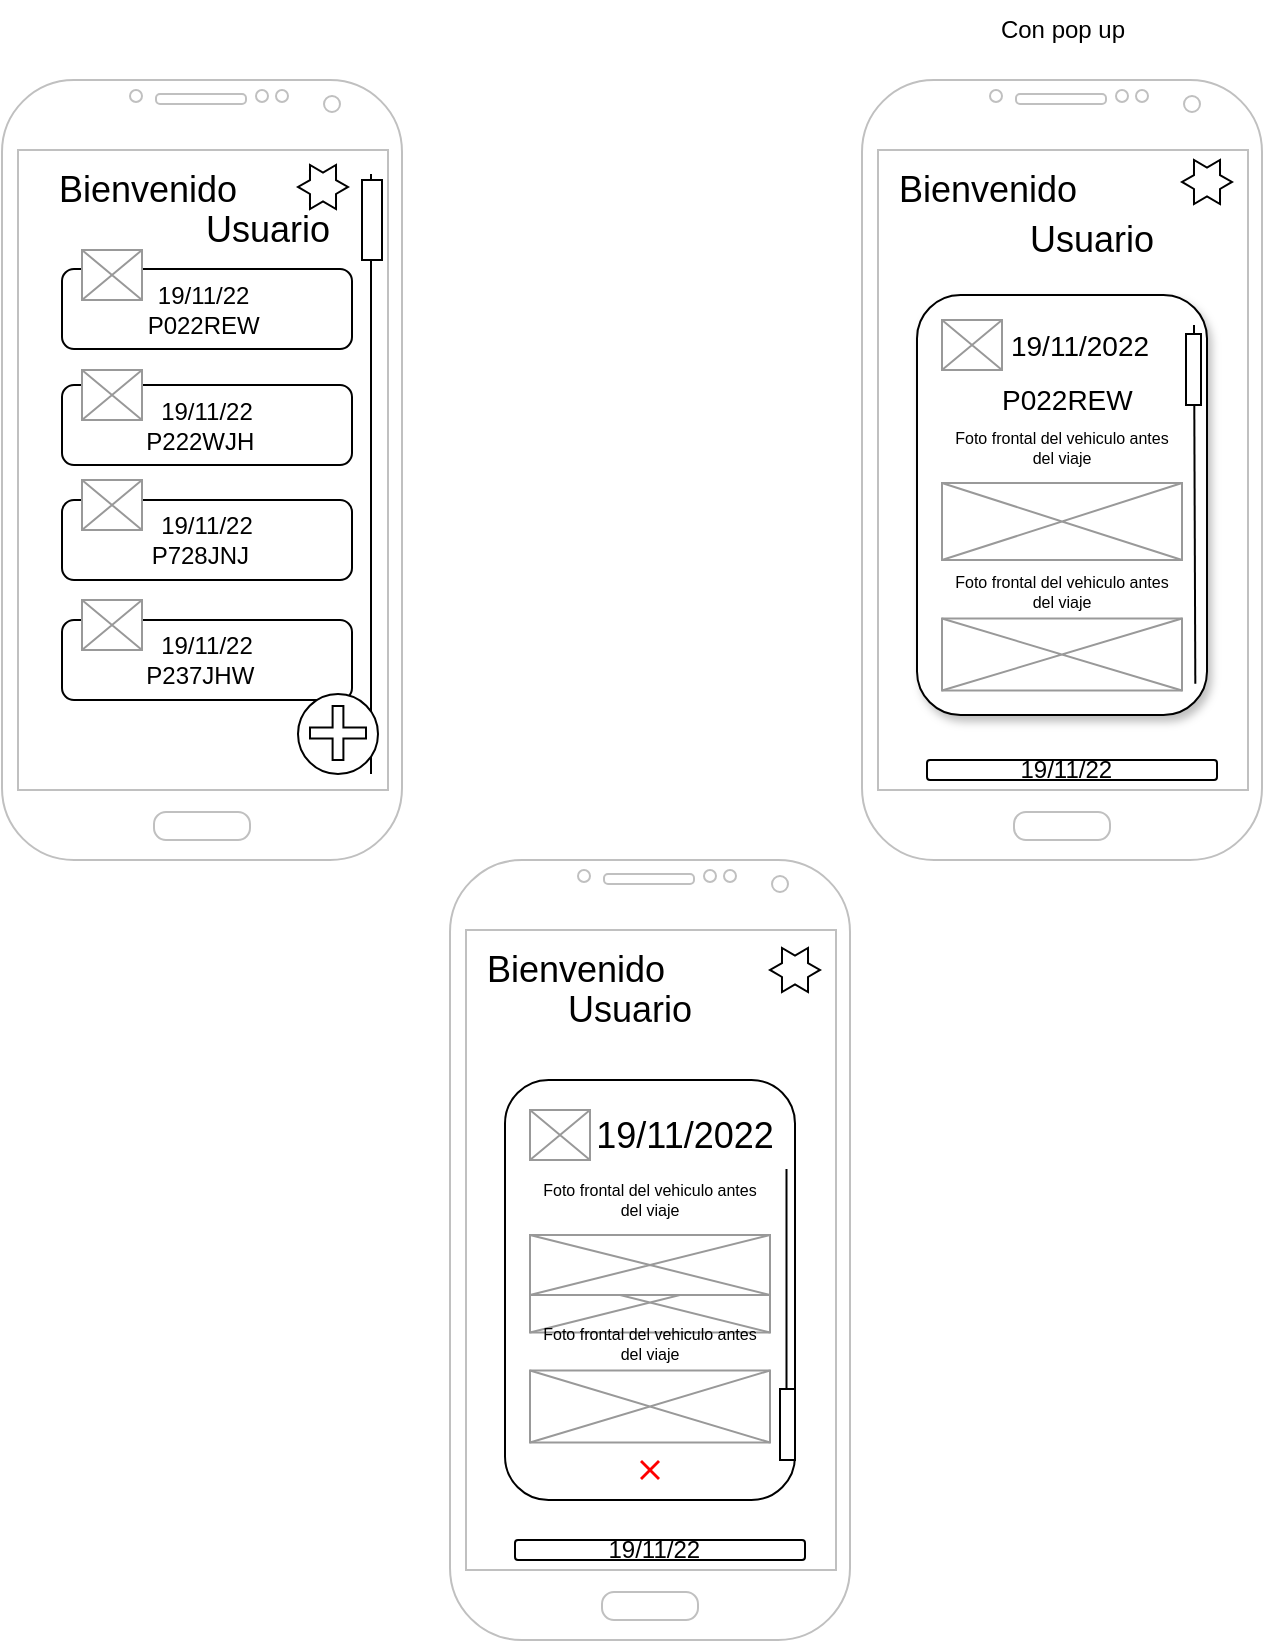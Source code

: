 <mxfile version="20.6.0" type="google" pages="3"><diagram id="Mir4NSCgKkW068wg_svU" name="Inicio"><mxGraphModel grid="1" page="1" gridSize="10" guides="1" tooltips="1" connect="1" arrows="1" fold="1" pageScale="1" pageWidth="827" pageHeight="1169" math="0" shadow="0"><root><mxCell id="0"/><mxCell id="1" parent="0"/><mxCell id="Hsv0gNlMVxsFG_u6er0G-47" value="" style="endArrow=none;html=1;rounded=0;" edge="1" parent="1"><mxGeometry width="50" height="50" relative="1" as="geometry"><mxPoint x="283.5" y="562" as="sourcePoint"/><mxPoint x="283.5" y="262" as="targetPoint"/></mxGeometry></mxCell><mxCell id="Hsv0gNlMVxsFG_u6er0G-44" value="&amp;nbsp;" style="rounded=1;whiteSpace=wrap;html=1;" vertex="1" parent="1"><mxGeometry x="350.5" y="715" width="145" height="210" as="geometry"/></mxCell><mxCell id="9HfjCJoLiWqvt3OTyEeu-1" value="19/11/22&lt;br&gt;P237JHW&amp;nbsp;&amp;nbsp;" style="rounded=1;whiteSpace=wrap;html=1;" vertex="1" parent="1"><mxGeometry x="129" y="485" width="145" height="40" as="geometry"/></mxCell><mxCell id="0w28H0SU_Vslm4xY9soq-1" value="" style="verticalLabelPosition=bottom;verticalAlign=top;html=1;shadow=0;dashed=0;strokeWidth=1;shape=mxgraph.android.phone2;strokeColor=#c0c0c0;" vertex="1" parent="1"><mxGeometry x="99" y="215" width="200" height="390" as="geometry"/></mxCell><mxCell id="0w28H0SU_Vslm4xY9soq-2" value="" style="verticalLabelPosition=bottom;verticalAlign=top;html=1;shadow=0;dashed=0;strokeWidth=1;shape=mxgraph.android.phone2;strokeColor=#c0c0c0;" vertex="1" parent="1"><mxGeometry x="529" y="215" width="200" height="390" as="geometry"/></mxCell><mxCell id="0w28H0SU_Vslm4xY9soq-3" value="Con pop up" style="text;html=1;align=center;verticalAlign=middle;resizable=0;points=[];autosize=1;strokeColor=none;fillColor=none;" vertex="1" parent="1"><mxGeometry x="584" y="175" width="90" height="30" as="geometry"/></mxCell><mxCell id="mq6-ECsuAQA9y_qQ09Rn-2" value="19/11/22&amp;nbsp;&lt;br&gt;P022REW&amp;nbsp;" style="rounded=1;whiteSpace=wrap;html=1;" vertex="1" parent="1"><mxGeometry x="129" y="309.5" width="145" height="40" as="geometry"/></mxCell><mxCell id="5WQeAcJ97ap_l_FQnICD-10" value="" style="verticalLabelPosition=bottom;shadow=0;dashed=0;align=center;html=1;verticalAlign=top;strokeWidth=1;shape=mxgraph.mockup.graphics.simpleIcon;strokeColor=#999999;" vertex="1" parent="1"><mxGeometry x="139" y="300" width="30" height="25" as="geometry"/></mxCell><mxCell id="mq6-ECsuAQA9y_qQ09Rn-11" value="19/11/22&lt;br&gt;P222WJH&amp;nbsp;&amp;nbsp;" style="rounded=1;whiteSpace=wrap;html=1;" vertex="1" parent="1"><mxGeometry x="129" y="367.5" width="145" height="40" as="geometry"/></mxCell><mxCell id="mq6-ECsuAQA9y_qQ09Rn-12" value="19/11/22&lt;br&gt;P728JNJ&amp;nbsp;&amp;nbsp;" style="rounded=1;whiteSpace=wrap;html=1;" vertex="1" parent="1"><mxGeometry x="129" y="425" width="145" height="40" as="geometry"/></mxCell><mxCell id="mq6-ECsuAQA9y_qQ09Rn-15" value="" style="verticalLabelPosition=bottom;shadow=0;dashed=0;align=center;html=1;verticalAlign=top;strokeWidth=1;shape=mxgraph.mockup.graphics.simpleIcon;strokeColor=#999999;" vertex="1" parent="1"><mxGeometry x="139" y="360" width="30" height="25" as="geometry"/></mxCell><mxCell id="mq6-ECsuAQA9y_qQ09Rn-16" value="" style="verticalLabelPosition=bottom;shadow=0;dashed=0;align=center;html=1;verticalAlign=top;strokeWidth=1;shape=mxgraph.mockup.graphics.simpleIcon;strokeColor=#999999;" vertex="1" parent="1"><mxGeometry x="139" y="415" width="30" height="25" as="geometry"/></mxCell><mxCell id="mq6-ECsuAQA9y_qQ09Rn-17" value="&lt;font style=&quot;font-size: 18px;&quot;&gt;Bienvenido&lt;/font&gt;" style="text;html=1;strokeColor=none;fillColor=none;align=center;verticalAlign=middle;whiteSpace=wrap;rounded=0;" vertex="1" parent="1"><mxGeometry x="141.5" y="255" width="60" height="30" as="geometry"/></mxCell><mxCell id="mq6-ECsuAQA9y_qQ09Rn-18" value="&lt;font style=&quot;font-size: 18px;&quot;&gt;Usuario&lt;/font&gt;" style="text;html=1;strokeColor=none;fillColor=none;align=center;verticalAlign=middle;whiteSpace=wrap;rounded=0;" vertex="1" parent="1"><mxGeometry x="201.5" y="275" width="60" height="30" as="geometry"/></mxCell><mxCell id="mq6-ECsuAQA9y_qQ09Rn-19" value="" style="ellipse;whiteSpace=wrap;html=1;aspect=fixed;fontFamily=Helvetica;fontSize=18;" vertex="1" parent="1"><mxGeometry x="247" y="522" width="40" height="40" as="geometry"/></mxCell><mxCell id="hfBi7ami4CKTy1qGqVXu-3" value="" style="shape=cross;whiteSpace=wrap;html=1;fontSize=12;" vertex="1" parent="1"><mxGeometry x="253" y="528" width="28" height="27" as="geometry"/></mxCell><mxCell id="9HfjCJoLiWqvt3OTyEeu-2" value="" style="verticalLabelPosition=bottom;shadow=0;dashed=0;align=center;html=1;verticalAlign=top;strokeWidth=1;shape=mxgraph.mockup.graphics.simpleIcon;strokeColor=#999999;" vertex="1" parent="1"><mxGeometry x="139" y="475" width="30" height="25" as="geometry"/></mxCell><mxCell id="Hsv0gNlMVxsFG_u6er0G-5" value="&amp;nbsp;" style="rounded=1;whiteSpace=wrap;html=1;shadow=1;fillColor=#FFFFFF;" vertex="1" parent="1"><mxGeometry x="556.5" y="322.5" width="145" height="210" as="geometry"/></mxCell><mxCell id="Hsv0gNlMVxsFG_u6er0G-6" value="&lt;font style=&quot;font-size: 18px;&quot;&gt;Bienvenido&lt;/font&gt;" style="text;html=1;strokeColor=none;fillColor=none;align=center;verticalAlign=middle;whiteSpace=wrap;rounded=0;" vertex="1" parent="1"><mxGeometry x="561.5" y="255" width="60" height="30" as="geometry"/></mxCell><mxCell id="Hsv0gNlMVxsFG_u6er0G-7" value="&lt;font style=&quot;font-size: 18px;&quot;&gt;Usuario&lt;/font&gt;" style="text;html=1;strokeColor=none;fillColor=none;align=center;verticalAlign=middle;whiteSpace=wrap;rounded=0;" vertex="1" parent="1"><mxGeometry x="614" y="279.5" width="60" height="30" as="geometry"/></mxCell><mxCell id="Hsv0gNlMVxsFG_u6er0G-8" value="" style="verticalLabelPosition=bottom;shadow=0;dashed=0;align=center;html=1;verticalAlign=top;strokeWidth=1;shape=mxgraph.mockup.graphics.simpleIcon;strokeColor=#999999;" vertex="1" parent="1"><mxGeometry x="569" y="335" width="30" height="25" as="geometry"/></mxCell><mxCell id="NlbexwSmHoVzpDLHniyV-3" value="19/11/22&amp;nbsp;&amp;nbsp;" style="rounded=1;whiteSpace=wrap;html=1;" vertex="1" parent="1"><mxGeometry x="561.5" y="555" width="145" height="10" as="geometry"/></mxCell><mxCell id="NlbexwSmHoVzpDLHniyV-4" value="19/11/2022" style="text;html=1;strokeColor=none;fillColor=none;align=center;verticalAlign=middle;whiteSpace=wrap;rounded=0;fontFamily=Helvetica;fontSize=14;" vertex="1" parent="1"><mxGeometry x="599" y="332.5" width="77.5" height="30" as="geometry"/></mxCell><mxCell id="Hsv0gNlMVxsFG_u6er0G-16" value="P022REW" style="text;html=1;strokeColor=none;fillColor=none;align=left;verticalAlign=middle;whiteSpace=wrap;rounded=0;fontFamily=Helvetica;fontSize=14;" vertex="1" parent="1"><mxGeometry x="596.5" y="360" width="65" height="30" as="geometry"/></mxCell><mxCell id="Hsv0gNlMVxsFG_u6er0G-17" value="" style="verticalLabelPosition=bottom;shadow=0;dashed=0;align=center;html=1;verticalAlign=top;strokeWidth=1;shape=mxgraph.mockup.graphics.simpleIcon;strokeColor=#999999;" vertex="1" parent="1"><mxGeometry x="569" y="416.5" width="120" height="38.5" as="geometry"/></mxCell><mxCell id="HRsHRpwnMoyBfNxtlakb-1" value="Foto frontal del vehiculo antes del viaje" style="text;html=1;strokeColor=none;fillColor=none;align=center;verticalAlign=middle;whiteSpace=wrap;rounded=0;fontSize=8;" vertex="1" parent="1"><mxGeometry x="569" y="399" width="120" as="geometry"/></mxCell><mxCell id="HRsHRpwnMoyBfNxtlakb-3" value="Foto frontal del vehiculo antes del viaje" style="text;html=1;strokeColor=none;fillColor=none;align=center;verticalAlign=middle;whiteSpace=wrap;rounded=0;fontSize=8;" vertex="1" parent="1"><mxGeometry x="569" y="470.25" width="120" as="geometry"/></mxCell><mxCell id="HRsHRpwnMoyBfNxtlakb-6" value="" style="verticalLabelPosition=bottom;shadow=0;dashed=0;align=center;html=1;verticalAlign=top;strokeWidth=1;shape=mxgraph.mockup.graphics.simpleIcon;strokeColor=#999999;" vertex="1" parent="1"><mxGeometry x="569" y="484.25" width="120" height="36" as="geometry"/></mxCell><mxCell id="Hsv0gNlMVxsFG_u6er0G-33" value="" style="verticalLabelPosition=bottom;verticalAlign=top;html=1;shadow=0;dashed=0;strokeWidth=1;shape=mxgraph.android.phone2;strokeColor=#c0c0c0;" vertex="1" parent="1"><mxGeometry x="323" y="605" width="200" height="390" as="geometry"/></mxCell><mxCell id="Hsv0gNlMVxsFG_u6er0G-34" value="&lt;font style=&quot;font-size: 18px;&quot;&gt;Bienvenido&lt;/font&gt;" style="text;html=1;strokeColor=none;fillColor=none;align=center;verticalAlign=middle;whiteSpace=wrap;rounded=0;" vertex="1" parent="1"><mxGeometry x="355.5" y="645" width="60" height="30" as="geometry"/></mxCell><mxCell id="Hsv0gNlMVxsFG_u6er0G-35" value="&lt;font style=&quot;font-size: 18px;&quot;&gt;Usuario&lt;/font&gt;" style="text;html=1;strokeColor=none;fillColor=none;align=center;verticalAlign=middle;whiteSpace=wrap;rounded=0;" vertex="1" parent="1"><mxGeometry x="383" y="665" width="60" height="30" as="geometry"/></mxCell><mxCell id="Hsv0gNlMVxsFG_u6er0G-36" value="" style="verticalLabelPosition=bottom;shadow=0;dashed=0;align=center;html=1;verticalAlign=top;strokeWidth=1;shape=mxgraph.mockup.graphics.simpleIcon;strokeColor=#999999;" vertex="1" parent="1"><mxGeometry x="363" y="730" width="30" height="25" as="geometry"/></mxCell><mxCell id="Hsv0gNlMVxsFG_u6er0G-37" value="19/11/22&amp;nbsp;&amp;nbsp;" style="rounded=1;whiteSpace=wrap;html=1;" vertex="1" parent="1"><mxGeometry x="355.5" y="945" width="145" height="10" as="geometry"/></mxCell><mxCell id="Hsv0gNlMVxsFG_u6er0G-38" value="19/11/2022" style="text;html=1;strokeColor=none;fillColor=none;align=center;verticalAlign=middle;whiteSpace=wrap;rounded=0;fontFamily=Helvetica;fontSize=18;" vertex="1" parent="1"><mxGeometry x="423" y="727.5" width="35" height="30" as="geometry"/></mxCell><mxCell id="Hsv0gNlMVxsFG_u6er0G-39" value="" style="verticalLabelPosition=bottom;shadow=0;dashed=0;align=center;html=1;verticalAlign=top;strokeWidth=1;shape=mxgraph.mockup.graphics.simpleIcon;strokeColor=#999999;" vertex="1" parent="1"><mxGeometry x="363" y="811.25" width="120" height="30" as="geometry"/></mxCell><mxCell id="Hsv0gNlMVxsFG_u6er0G-40" value="" style="verticalLabelPosition=bottom;shadow=0;dashed=0;align=center;html=1;verticalAlign=top;strokeWidth=1;shape=mxgraph.mockup.graphics.simpleIcon;strokeColor=#999999;" vertex="1" parent="1"><mxGeometry x="363" y="792.5" width="120" height="30" as="geometry"/></mxCell><mxCell id="Hsv0gNlMVxsFG_u6er0G-41" value="Foto frontal del vehiculo antes del viaje" style="text;html=1;strokeColor=none;fillColor=none;align=center;verticalAlign=middle;whiteSpace=wrap;rounded=0;fontSize=8;" vertex="1" parent="1"><mxGeometry x="363" y="775" width="120" as="geometry"/></mxCell><mxCell id="Hsv0gNlMVxsFG_u6er0G-42" value="Foto frontal del vehiculo antes del viaje" style="text;html=1;strokeColor=none;fillColor=none;align=center;verticalAlign=middle;whiteSpace=wrap;rounded=0;fontSize=8;" vertex="1" parent="1"><mxGeometry x="363" y="846.25" width="120" as="geometry"/></mxCell><mxCell id="Hsv0gNlMVxsFG_u6er0G-43" value="" style="verticalLabelPosition=bottom;shadow=0;dashed=0;align=center;html=1;verticalAlign=top;strokeWidth=1;shape=mxgraph.mockup.graphics.simpleIcon;strokeColor=#999999;" vertex="1" parent="1"><mxGeometry x="363" y="860.25" width="120" height="36" as="geometry"/></mxCell><mxCell id="Hsv0gNlMVxsFG_u6er0G-45" value="" style="shape=mxgraph.mockup.markup.redX;fillColor=#ff0000;html=1;shadow=0;strokeColor=none;" vertex="1" parent="1"><mxGeometry x="418" y="905" width="10" height="10" as="geometry"/></mxCell><mxCell id="Hsv0gNlMVxsFG_u6er0G-46" value="" style="rounded=0;whiteSpace=wrap;html=1;" vertex="1" parent="1"><mxGeometry x="279" y="265" width="10" height="40" as="geometry"/></mxCell><mxCell id="Hsv0gNlMVxsFG_u6er0G-48" value="" style="rounded=0;whiteSpace=wrap;html=1;" vertex="1" parent="1"><mxGeometry x="488" y="869.5" width="7.5" height="35.5" as="geometry"/></mxCell><mxCell id="Hsv0gNlMVxsFG_u6er0G-49" value="" style="endArrow=none;html=1;rounded=0;" edge="1" parent="1"><mxGeometry width="50" height="50" relative="1" as="geometry"><mxPoint x="491.25" y="869.5" as="sourcePoint"/><mxPoint x="491.25" y="759.5" as="targetPoint"/></mxGeometry></mxCell><mxCell id="G2D_XKTCyL5gmWOumFjw-1" value="" style="endArrow=none;html=1;rounded=0;" edge="1" parent="1"><mxGeometry width="50" height="50" relative="1" as="geometry"><mxPoint x="695.66" y="516.88" as="sourcePoint"/><mxPoint x="695" y="337.5" as="targetPoint"/></mxGeometry></mxCell><mxCell id="RmQ-XWVfGqrOhx9-m65r-2" value="" style="rounded=0;whiteSpace=wrap;html=1;" vertex="1" parent="1"><mxGeometry x="691" y="342" width="7.5" height="35.5" as="geometry"/></mxCell><mxCell id="NlbexwSmHoVzpDLHniyV-14" value="" style="verticalLabelPosition=bottom;verticalAlign=top;html=1;shape=mxgraph.basic.6_point_star;shadow=0;fontFamily=Helvetica;fontSize=18;fillColor=#FFFFFF;" vertex="1" parent="1"><mxGeometry x="247" y="257.5" width="25" height="22" as="geometry"/></mxCell><mxCell id="NlbexwSmHoVzpDLHniyV-15" value="" style="verticalLabelPosition=bottom;verticalAlign=top;html=1;shape=mxgraph.basic.6_point_star;shadow=0;fontFamily=Helvetica;fontSize=18;fillColor=#FFFFFF;" vertex="1" parent="1"><mxGeometry x="689" y="255" width="25" height="22" as="geometry"/></mxCell><mxCell id="NlbexwSmHoVzpDLHniyV-16" value="" style="verticalLabelPosition=bottom;verticalAlign=top;html=1;shape=mxgraph.basic.6_point_star;shadow=0;fontFamily=Helvetica;fontSize=18;fillColor=#FFFFFF;" vertex="1" parent="1"><mxGeometry x="483" y="649" width="25" height="22" as="geometry"/></mxCell></root></mxGraphModel></diagram><diagram id="PgN4xT9b9QssbVEdgjSU" name="Registro viaje"><mxGraphModel grid="1" page="1" gridSize="10" guides="1" tooltips="1" connect="1" arrows="1" fold="1" pageScale="1" pageWidth="1169" pageHeight="827" math="0" shadow="0"><root><mxCell id="0"/><mxCell id="1" parent="0"/><mxCell id="tdo2v_a6zTF1dHkkLlSI-1" value="" style="ellipse;whiteSpace=wrap;html=1;aspect=fixed;fontFamily=Helvetica;fontSize=18;" vertex="1" parent="1"><mxGeometry x="481" y="201" width="34" height="34" as="geometry"/></mxCell><mxCell id="rs3f3FplChpNiKovf1D1-11" value="" style="endArrow=none;html=1;rounded=0;" edge="1" parent="1"><mxGeometry width="50" height="50" relative="1" as="geometry"><mxPoint x="695" y="608" as="sourcePoint"/><mxPoint x="695" y="218" as="targetPoint"/></mxGeometry></mxCell><mxCell id="zGqiQ7AY5eeOQgb2oQKD-1" value="" style="verticalLabelPosition=bottom;verticalAlign=top;html=1;shadow=0;dashed=0;strokeWidth=1;shape=mxgraph.android.phone2;strokeColor=#c0c0c0;" vertex="1" parent="1"><mxGeometry x="457" y="144" width="255" height="539" as="geometry"/></mxCell><mxCell id="zGqiQ7AY5eeOQgb2oQKD-2" value="" style="rounded=0;whiteSpace=wrap;html=1;" vertex="1" parent="1"><mxGeometry x="530" y="240" width="150" height="20" as="geometry"/></mxCell><mxCell id="zGqiQ7AY5eeOQgb2oQKD-3" value="Placa:" style="text;html=1;align=center;verticalAlign=middle;resizable=0;points=[];autosize=1;strokeColor=none;fillColor=none;" vertex="1" parent="1"><mxGeometry x="475" y="235" width="60" height="30" as="geometry"/></mxCell><mxCell id="rs3f3FplChpNiKovf1D1-1" value="Registro de viaje" style="text;html=1;strokeColor=none;fillColor=none;align=center;verticalAlign=middle;whiteSpace=wrap;rounded=0;" vertex="1" parent="1"><mxGeometry x="505" y="200" width="160" height="30" as="geometry"/></mxCell><mxCell id="zGqiQ7AY5eeOQgb2oQKD-4" value="&lt;span style=&quot;font-size: 12px;&quot;&gt;Subir&lt;br&gt;&lt;/span&gt;" style="strokeWidth=1;shadow=0;dashed=0;align=center;html=1;shape=mxgraph.mockup.buttons.button;strokeColor=#666666;fontColor=#ffffff;mainText=;buttonStyle=round;fontSize=17;fontStyle=1;fillColor=#008cff;whiteSpace=wrap;" vertex="1" parent="1"><mxGeometry x="525" y="310" width="120" height="30" as="geometry"/></mxCell><mxCell id="rs3f3FplChpNiKovf1D1-2" value="Foto frontal del vehiculo antes del viaje" style="text;html=1;strokeColor=none;fillColor=none;align=center;verticalAlign=middle;whiteSpace=wrap;rounded=0;fontSize=11;" vertex="1" parent="1"><mxGeometry x="482" y="276" width="205" height="20" as="geometry"/></mxCell><mxCell id="zGqiQ7AY5eeOQgb2oQKD-5" value="" style="verticalLabelPosition=bottom;shadow=0;dashed=0;align=center;html=1;verticalAlign=top;strokeWidth=1;shape=mxgraph.mockup.graphics.simpleIcon;strokeColor=#999999;fontSize=12;" vertex="1" parent="1"><mxGeometry x="505" y="360" width="160" height="150" as="geometry"/></mxCell><mxCell id="zGqiQ7AY5eeOQgb2oQKD-6" value="Repite el mismo diseño para la foto lateral, kilometraje, llantas, y desperfectos.&lt;br&gt;&lt;br&gt;Los desperfectos son opcionales&lt;br&gt;&lt;br&gt;El cuadro del preview aparece únicamente después de que se haya subido una imagen" style="strokeWidth=1;shadow=0;dashed=0;align=center;html=1;shape=mxgraph.mockup.text.stickyNote2;fontColor=#666666;mainText=;fontSize=17;whiteSpace=wrap;fillColor=#ffffcc;strokeColor=#F62E00;" vertex="1" parent="1"><mxGeometry x="760" y="255" width="330" height="295" as="geometry"/></mxCell><mxCell id="zGqiQ7AY5eeOQgb2oQKD-7" value="Subir reporte" style="strokeWidth=1;shadow=0;dashed=0;align=center;html=1;shape=mxgraph.mockup.buttons.button;strokeColor=#666666;fontColor=#ffffff;mainText=;buttonStyle=round;fontSize=17;fontStyle=1;fillColor=#008cff;whiteSpace=wrap;" vertex="1" parent="1"><mxGeometry x="515" y="590" width="150" height="30" as="geometry"/></mxCell><mxCell id="zGqiQ7AY5eeOQgb2oQKD-8" value="..." style="text;html=1;align=center;verticalAlign=middle;resizable=0;points=[];autosize=1;strokeColor=none;fillColor=none;fontSize=12;" vertex="1" parent="1"><mxGeometry x="570" y="535" width="30" height="30" as="geometry"/></mxCell><mxCell id="rs3f3FplChpNiKovf1D1-10" value="" style="rounded=0;whiteSpace=wrap;html=1;" vertex="1" parent="1"><mxGeometry x="690" y="226" width="9.5" height="60" as="geometry"/></mxCell><mxCell id="qgPS1SoOGN0cICc4wnDM-1" value="" style="shape=singleArrow;direction=west;whiteSpace=wrap;html=1;fontSize=12;arrowWidth=0.277;arrowSize=0.393;" vertex="1" parent="1"><mxGeometry x="485.5" y="211" width="25" height="15" as="geometry"/></mxCell></root></mxGraphModel></diagram><diagram id="jxm-MbqUp3shYnUeGTxQ" name="diagrama entidad relacion"><mxGraphModel grid="1" page="1" gridSize="10" guides="1" tooltips="1" connect="1" arrows="1" fold="1" pageScale="1" pageWidth="1169" pageHeight="827" math="0" shadow="0"><root><mxCell id="0"/><mxCell id="1" parent="0"/><mxCell id="Stzy_bg94VibChHIeE0J-1" value="" style="edgeStyle=entityRelationEdgeStyle;endArrow=ERzeroToMany;startArrow=ERone;endFill=1;startFill=0;" edge="1" parent="1" source="Stzy_bg94VibChHIeE0J-3" target="Stzy_bg94VibChHIeE0J-16"><mxGeometry width="100" height="100" relative="1" as="geometry"><mxPoint x="400" y="180" as="sourcePoint"/><mxPoint x="460" y="205" as="targetPoint"/></mxGeometry></mxCell><mxCell id="Stzy_bg94VibChHIeE0J-2" value="Vehiculo" style="shape=table;startSize=30;container=1;collapsible=1;childLayout=tableLayout;fixedRows=1;rowLines=0;fontStyle=1;align=center;resizeLast=1;" vertex="1" parent="1"><mxGeometry x="380" y="180" width="250" height="150" as="geometry"/></mxCell><mxCell id="Stzy_bg94VibChHIeE0J-3" value="" style="shape=partialRectangle;collapsible=0;dropTarget=0;pointerEvents=0;fillColor=none;points=[[0,0.5],[1,0.5]];portConstraint=eastwest;top=0;left=0;right=0;bottom=1;" vertex="1" parent="Stzy_bg94VibChHIeE0J-2"><mxGeometry y="30" width="250" height="30" as="geometry"/></mxCell><mxCell id="Stzy_bg94VibChHIeE0J-4" value="PK" style="shape=partialRectangle;overflow=hidden;connectable=0;fillColor=none;top=0;left=0;bottom=0;right=0;fontStyle=1;" vertex="1" parent="Stzy_bg94VibChHIeE0J-3"><mxGeometry width="30" height="30" as="geometry"><mxRectangle width="30" height="30" as="alternateBounds"/></mxGeometry></mxCell><mxCell id="Stzy_bg94VibChHIeE0J-5" value="id" style="shape=partialRectangle;overflow=hidden;connectable=0;fillColor=none;top=0;left=0;bottom=0;right=0;align=left;spacingLeft=6;fontStyle=5;" vertex="1" parent="Stzy_bg94VibChHIeE0J-3"><mxGeometry x="30" width="220" height="30" as="geometry"><mxRectangle width="220" height="30" as="alternateBounds"/></mxGeometry></mxCell><mxCell id="Stzy_bg94VibChHIeE0J-6" value="" style="shape=partialRectangle;collapsible=0;dropTarget=0;pointerEvents=0;fillColor=none;points=[[0,0.5],[1,0.5]];portConstraint=eastwest;top=0;left=0;right=0;bottom=0;" vertex="1" parent="Stzy_bg94VibChHIeE0J-2"><mxGeometry y="60" width="250" height="30" as="geometry"/></mxCell><mxCell id="Stzy_bg94VibChHIeE0J-7" value="" style="shape=partialRectangle;overflow=hidden;connectable=0;fillColor=none;top=0;left=0;bottom=0;right=0;" vertex="1" parent="Stzy_bg94VibChHIeE0J-6"><mxGeometry width="30" height="30" as="geometry"><mxRectangle width="30" height="30" as="alternateBounds"/></mxGeometry></mxCell><mxCell id="Stzy_bg94VibChHIeE0J-8" value="" style="shape=partialRectangle;overflow=hidden;connectable=0;fillColor=none;top=0;left=0;bottom=0;right=0;align=left;spacingLeft=6;" vertex="1" parent="Stzy_bg94VibChHIeE0J-6"><mxGeometry x="30" width="220" height="30" as="geometry"><mxRectangle width="220" height="30" as="alternateBounds"/></mxGeometry></mxCell><mxCell id="Stzy_bg94VibChHIeE0J-9" value="" style="shape=partialRectangle;collapsible=0;dropTarget=0;pointerEvents=0;fillColor=none;points=[[0,0.5],[1,0.5]];portConstraint=eastwest;top=0;left=0;right=0;bottom=0;" vertex="1" parent="Stzy_bg94VibChHIeE0J-2"><mxGeometry y="90" width="250" height="30" as="geometry"/></mxCell><mxCell id="Stzy_bg94VibChHIeE0J-10" value="" style="shape=partialRectangle;overflow=hidden;connectable=0;fillColor=none;top=0;left=0;bottom=0;right=0;" vertex="1" parent="Stzy_bg94VibChHIeE0J-9"><mxGeometry width="30" height="30" as="geometry"><mxRectangle width="30" height="30" as="alternateBounds"/></mxGeometry></mxCell><mxCell id="Stzy_bg94VibChHIeE0J-11" value="" style="shape=partialRectangle;overflow=hidden;connectable=0;fillColor=none;top=0;left=0;bottom=0;right=0;align=left;spacingLeft=6;" vertex="1" parent="Stzy_bg94VibChHIeE0J-9"><mxGeometry x="30" width="220" height="30" as="geometry"><mxRectangle width="220" height="30" as="alternateBounds"/></mxGeometry></mxCell><mxCell id="Stzy_bg94VibChHIeE0J-12" value="Viaje" style="shape=table;startSize=30;container=1;collapsible=1;childLayout=tableLayout;fixedRows=1;rowLines=0;fontStyle=1;align=center;resizeLast=1;" vertex="1" parent="1"><mxGeometry x="380" y="360" width="250" height="300" as="geometry"/></mxCell><mxCell id="Stzy_bg94VibChHIeE0J-13" value="" style="shape=partialRectangle;collapsible=0;dropTarget=0;pointerEvents=0;fillColor=none;points=[[0,0.5],[1,0.5]];portConstraint=eastwest;top=0;left=0;right=0;bottom=1;" vertex="1" parent="Stzy_bg94VibChHIeE0J-12"><mxGeometry y="30" width="250" height="30" as="geometry"/></mxCell><mxCell id="Stzy_bg94VibChHIeE0J-14" value="PK" style="shape=partialRectangle;overflow=hidden;connectable=0;fillColor=none;top=0;left=0;bottom=0;right=0;fontStyle=1;" vertex="1" parent="Stzy_bg94VibChHIeE0J-13"><mxGeometry width="30" height="30" as="geometry"><mxRectangle width="30" height="30" as="alternateBounds"/></mxGeometry></mxCell><mxCell id="Stzy_bg94VibChHIeE0J-15" value="id" style="shape=partialRectangle;overflow=hidden;connectable=0;fillColor=none;top=0;left=0;bottom=0;right=0;align=left;spacingLeft=6;fontStyle=5;" vertex="1" parent="Stzy_bg94VibChHIeE0J-13"><mxGeometry x="30" width="220" height="30" as="geometry"><mxRectangle width="220" height="30" as="alternateBounds"/></mxGeometry></mxCell><mxCell id="Stzy_bg94VibChHIeE0J-16" value="" style="shape=partialRectangle;collapsible=0;dropTarget=0;pointerEvents=0;fillColor=none;points=[[0,0.5],[1,0.5]];portConstraint=eastwest;top=0;left=0;right=0;bottom=0;" vertex="1" parent="Stzy_bg94VibChHIeE0J-12"><mxGeometry y="60" width="250" height="30" as="geometry"/></mxCell><mxCell id="Stzy_bg94VibChHIeE0J-17" value="FK" style="shape=partialRectangle;overflow=hidden;connectable=0;fillColor=none;top=0;left=0;bottom=0;right=0;" vertex="1" parent="Stzy_bg94VibChHIeE0J-16"><mxGeometry width="30" height="30" as="geometry"><mxRectangle width="30" height="30" as="alternateBounds"/></mxGeometry></mxCell><mxCell id="Stzy_bg94VibChHIeE0J-18" value="piloto_id int NOT NULL" style="shape=partialRectangle;overflow=hidden;connectable=0;fillColor=none;top=0;left=0;bottom=0;right=0;align=left;spacingLeft=6;" vertex="1" parent="Stzy_bg94VibChHIeE0J-16"><mxGeometry x="30" width="220" height="30" as="geometry"><mxRectangle width="220" height="30" as="alternateBounds"/></mxGeometry></mxCell><mxCell id="Stzy_bg94VibChHIeE0J-19" value="" style="shape=partialRectangle;collapsible=0;dropTarget=0;pointerEvents=0;fillColor=none;points=[[0,0.5],[1,0.5]];portConstraint=eastwest;top=0;left=0;right=0;bottom=0;" vertex="1" parent="Stzy_bg94VibChHIeE0J-12"><mxGeometry y="90" width="250" height="30" as="geometry"/></mxCell><mxCell id="Stzy_bg94VibChHIeE0J-20" value="" style="shape=partialRectangle;overflow=hidden;connectable=0;fillColor=none;top=0;left=0;bottom=0;right=0;" vertex="1" parent="Stzy_bg94VibChHIeE0J-19"><mxGeometry width="30" height="30" as="geometry"><mxRectangle width="30" height="30" as="alternateBounds"/></mxGeometry></mxCell><mxCell id="Stzy_bg94VibChHIeE0J-21" value="vehiculo_id int NOT NULL" style="shape=partialRectangle;overflow=hidden;connectable=0;fillColor=none;top=0;left=0;bottom=0;right=0;align=left;spacingLeft=6;" vertex="1" parent="Stzy_bg94VibChHIeE0J-19"><mxGeometry x="30" width="220" height="30" as="geometry"><mxRectangle width="220" height="30" as="alternateBounds"/></mxGeometry></mxCell><mxCell id="Stzy_bg94VibChHIeE0J-22" value="Piloto" style="shape=table;startSize=30;container=1;collapsible=1;childLayout=tableLayout;fixedRows=1;rowLines=0;fontStyle=1;align=center;resizeLast=1;" vertex="1" parent="1"><mxGeometry x="60" y="150" width="250" height="210" as="geometry"/></mxCell><mxCell id="Stzy_bg94VibChHIeE0J-23" value="" style="shape=partialRectangle;collapsible=0;dropTarget=0;pointerEvents=0;fillColor=none;points=[[0,0.5],[1,0.5]];portConstraint=eastwest;top=0;left=0;right=0;bottom=1;" vertex="1" parent="Stzy_bg94VibChHIeE0J-22"><mxGeometry y="30" width="250" height="30" as="geometry"/></mxCell><mxCell id="Stzy_bg94VibChHIeE0J-24" value="PK" style="shape=partialRectangle;overflow=hidden;connectable=0;fillColor=none;top=0;left=0;bottom=0;right=0;fontStyle=1;" vertex="1" parent="Stzy_bg94VibChHIeE0J-23"><mxGeometry width="30" height="30" as="geometry"><mxRectangle width="30" height="30" as="alternateBounds"/></mxGeometry></mxCell><mxCell id="Stzy_bg94VibChHIeE0J-25" value="id" style="shape=partialRectangle;overflow=hidden;connectable=0;fillColor=none;top=0;left=0;bottom=0;right=0;align=left;spacingLeft=6;fontStyle=5;" vertex="1" parent="Stzy_bg94VibChHIeE0J-23"><mxGeometry x="30" width="220" height="30" as="geometry"><mxRectangle width="220" height="30" as="alternateBounds"/></mxGeometry></mxCell><mxCell id="Stzy_bg94VibChHIeE0J-26" value="" style="shape=partialRectangle;collapsible=0;dropTarget=0;pointerEvents=0;fillColor=none;points=[[0,0.5],[1,0.5]];portConstraint=eastwest;top=0;left=0;right=0;bottom=0;" vertex="1" parent="Stzy_bg94VibChHIeE0J-22"><mxGeometry y="60" width="250" height="30" as="geometry"/></mxCell><mxCell id="Stzy_bg94VibChHIeE0J-27" value="" style="shape=partialRectangle;overflow=hidden;connectable=0;fillColor=none;top=0;left=0;bottom=0;right=0;" vertex="1" parent="Stzy_bg94VibChHIeE0J-26"><mxGeometry width="30" height="30" as="geometry"><mxRectangle width="30" height="30" as="alternateBounds"/></mxGeometry></mxCell><mxCell id="Stzy_bg94VibChHIeE0J-28" value="nombres char(50) NOT NULL" style="shape=partialRectangle;overflow=hidden;connectable=0;fillColor=none;top=0;left=0;bottom=0;right=0;align=left;spacingLeft=6;" vertex="1" parent="Stzy_bg94VibChHIeE0J-26"><mxGeometry x="30" width="220" height="30" as="geometry"><mxRectangle width="220" height="30" as="alternateBounds"/></mxGeometry></mxCell><mxCell id="Stzy_bg94VibChHIeE0J-29" style="edgeStyle=orthogonalEdgeStyle;rounded=0;orthogonalLoop=1;jettySize=auto;html=1;endArrow=ERzeroToMany;endFill=0;startArrow=ERone;startFill=0;" edge="1" parent="1" source="Stzy_bg94VibChHIeE0J-26" target="Stzy_bg94VibChHIeE0J-16"><mxGeometry relative="1" as="geometry"/></mxCell><mxCell id="Stzy_bg94VibChHIeE0J-30" value="FK" style="shape=partialRectangle;overflow=hidden;connectable=0;fillColor=none;top=0;left=0;bottom=0;right=0;" vertex="1" parent="1"><mxGeometry x="380" y="450" width="30" height="30" as="geometry"><mxRectangle width="30" height="30" as="alternateBounds"/></mxGeometry></mxCell><mxCell id="Stzy_bg94VibChHIeE0J-31" value="" style="endArrow=none;html=1;rounded=0;" edge="1" parent="1"><mxGeometry width="50" height="50" relative="1" as="geometry"><mxPoint x="410" y="640" as="sourcePoint"/><mxPoint x="410" y="480" as="targetPoint"/></mxGeometry></mxCell><mxCell id="Stzy_bg94VibChHIeE0J-32" value="apellidos char(50) NOT NULL" style="shape=partialRectangle;overflow=hidden;connectable=0;fillColor=none;top=0;left=0;bottom=0;right=0;align=left;spacingLeft=6;" vertex="1" parent="1"><mxGeometry x="90" y="240" width="220" height="30" as="geometry"><mxRectangle width="220" height="30" as="alternateBounds"/></mxGeometry></mxCell><mxCell id="Stzy_bg94VibChHIeE0J-33" value="licencia str NOT NULL" style="shape=partialRectangle;overflow=hidden;connectable=0;fillColor=none;top=0;left=0;bottom=0;right=0;align=left;spacingLeft=6;" vertex="1" parent="1"><mxGeometry x="90" y="270" width="220" height="30" as="geometry"><mxRectangle width="220" height="30" as="alternateBounds"/></mxGeometry></mxCell><mxCell id="Stzy_bg94VibChHIeE0J-34" value="edad int NOT NULL" style="shape=partialRectangle;overflow=hidden;connectable=0;fillColor=none;top=0;left=0;bottom=0;right=0;align=left;spacingLeft=6;" vertex="1" parent="1"><mxGeometry x="90" y="300" width="220" height="30" as="geometry"><mxRectangle width="220" height="30" as="alternateBounds"/></mxGeometry></mxCell><mxCell id="Stzy_bg94VibChHIeE0J-35" value="int NOT NULL" style="shape=partialRectangle;overflow=hidden;connectable=0;fillColor=none;top=0;left=0;bottom=0;right=0;align=left;spacingLeft=6;" vertex="1" parent="1"><mxGeometry x="430" y="210" width="220" height="30" as="geometry"><mxRectangle width="220" height="30" as="alternateBounds"/></mxGeometry></mxCell><mxCell id="Stzy_bg94VibChHIeE0J-36" value="fecha_viaje date NOT NULL" style="shape=partialRectangle;overflow=hidden;connectable=0;fillColor=none;top=0;left=0;bottom=0;right=0;align=left;spacingLeft=6;" vertex="1" parent="1"><mxGeometry x="410" y="480" width="220" height="30" as="geometry"><mxRectangle width="220" height="30" as="alternateBounds"/></mxGeometry></mxCell><mxCell id="Stzy_bg94VibChHIeE0J-37" value="foto_frontal str NOT NULL" style="shape=partialRectangle;overflow=hidden;connectable=0;fillColor=none;top=0;left=0;bottom=0;right=0;align=left;spacingLeft=6;" vertex="1" parent="1"><mxGeometry x="410" y="510" width="220" height="30" as="geometry"><mxRectangle width="220" height="30" as="alternateBounds"/></mxGeometry></mxCell><mxCell id="Stzy_bg94VibChHIeE0J-38" value="foto_lateral str NOT NULL" style="shape=partialRectangle;overflow=hidden;connectable=0;fillColor=none;top=0;left=0;bottom=0;right=0;align=left;spacingLeft=6;" vertex="1" parent="1"><mxGeometry x="410" y="540" width="220" height="30" as="geometry"><mxRectangle width="220" height="30" as="alternateBounds"/></mxGeometry></mxCell><mxCell id="Stzy_bg94VibChHIeE0J-39" value="foto_km str NOT NULL" style="shape=partialRectangle;overflow=hidden;connectable=0;fillColor=none;top=0;left=0;bottom=0;right=0;align=left;spacingLeft=6;" vertex="1" parent="1"><mxGeometry x="410" y="570" width="220" height="30" as="geometry"><mxRectangle width="220" height="30" as="alternateBounds"/></mxGeometry></mxCell><mxCell id="Stzy_bg94VibChHIeE0J-40" value="foto_llantas str NOT NULL" style="shape=partialRectangle;overflow=hidden;connectable=0;fillColor=none;top=0;left=0;bottom=0;right=0;align=left;spacingLeft=6;" vertex="1" parent="1"><mxGeometry x="410" y="600" width="220" height="30" as="geometry"><mxRectangle width="220" height="30" as="alternateBounds"/></mxGeometry></mxCell><mxCell id="Stzy_bg94VibChHIeE0J-41" value="telefono int NOT NULL" style="shape=partialRectangle;overflow=hidden;connectable=0;fillColor=none;top=0;left=0;bottom=0;right=0;align=left;spacingLeft=6;" vertex="1" parent="1"><mxGeometry x="90" y="330" width="220" height="30" as="geometry"><mxRectangle width="220" height="30" as="alternateBounds"/></mxGeometry></mxCell><mxCell id="Stzy_bg94VibChHIeE0J-42" value="" style="endArrow=none;html=1;rounded=0;" edge="1" parent="1"><mxGeometry width="50" height="50" relative="1" as="geometry"><mxPoint x="90" y="360" as="sourcePoint"/><mxPoint x="90" y="240" as="targetPoint"/></mxGeometry></mxCell><mxCell id="Stzy_bg94VibChHIeE0J-43" value="foto str NOT NULL" style="shape=partialRectangle;overflow=hidden;connectable=0;fillColor=none;top=0;left=0;bottom=0;right=0;align=left;spacingLeft=6;" vertex="1" parent="1"><mxGeometry x="410" y="240" width="220" height="30" as="geometry"><mxRectangle width="220" height="30" as="alternateBounds"/></mxGeometry></mxCell><mxCell id="Stzy_bg94VibChHIeE0J-44" value="" style="endArrow=none;html=1;rounded=0;entryX=0.121;entryY=1.043;entryDx=0;entryDy=0;entryPerimeter=0;" edge="1" parent="1" target="Stzy_bg94VibChHIeE0J-9"><mxGeometry width="50" height="50" relative="1" as="geometry"><mxPoint x="410" y="330" as="sourcePoint"/><mxPoint x="450" y="300" as="targetPoint"/></mxGeometry></mxCell><mxCell id="Stzy_bg94VibChHIeE0J-45" value="fabricante str NOT NULL" style="shape=partialRectangle;overflow=hidden;connectable=0;fillColor=none;top=0;left=0;bottom=0;right=0;align=left;spacingLeft=6;" vertex="1" parent="1"><mxGeometry x="410" y="270" width="220" height="30" as="geometry"><mxRectangle width="220" height="30" as="alternateBounds"/></mxGeometry></mxCell><mxCell id="Stzy_bg94VibChHIeE0J-46" value="modelo str NOT NULL" style="shape=partialRectangle;overflow=hidden;connectable=0;fillColor=none;top=0;left=0;bottom=0;right=0;align=left;spacingLeft=6;" vertex="1" parent="1"><mxGeometry x="410" y="300" width="220" height="30" as="geometry"><mxRectangle width="220" height="30" as="alternateBounds"/></mxGeometry></mxCell><mxCell id="Stzy_bg94VibChHIeE0J-47" value="int NOT NULL" style="shape=partialRectangle;overflow=hidden;connectable=0;fillColor=none;top=0;left=0;bottom=0;right=0;align=left;spacingLeft=6;" vertex="1" parent="1"><mxGeometry x="110" y="180" width="220" height="30" as="geometry"><mxRectangle width="220" height="30" as="alternateBounds"/></mxGeometry></mxCell><mxCell id="Stzy_bg94VibChHIeE0J-48" value="int NOT NULL" style="shape=partialRectangle;overflow=hidden;connectable=0;fillColor=none;top=0;left=0;bottom=0;right=0;align=left;spacingLeft=6;" vertex="1" parent="1"><mxGeometry x="430" y="390" width="220" height="30" as="geometry"><mxRectangle width="220" height="30" as="alternateBounds"/></mxGeometry></mxCell><mxCell id="MsvWxKVZKgPUaeBMJyIH-1" value="foto_desperfecto str" style="shape=partialRectangle;overflow=hidden;connectable=0;fillColor=none;top=0;left=0;bottom=0;right=0;align=left;spacingLeft=6;" vertex="1" parent="1"><mxGeometry x="410" y="630" width="220" height="30" as="geometry"><mxRectangle width="220" height="30" as="alternateBounds"/></mxGeometry></mxCell><mxCell id="MsvWxKVZKgPUaeBMJyIH-2" value="" style="endArrow=none;html=1;rounded=0;" edge="1" parent="1"><mxGeometry width="50" height="50" relative="1" as="geometry"><mxPoint x="410" y="660" as="sourcePoint"/><mxPoint x="410" y="640" as="targetPoint"/></mxGeometry></mxCell></root></mxGraphModel></diagram></mxfile>